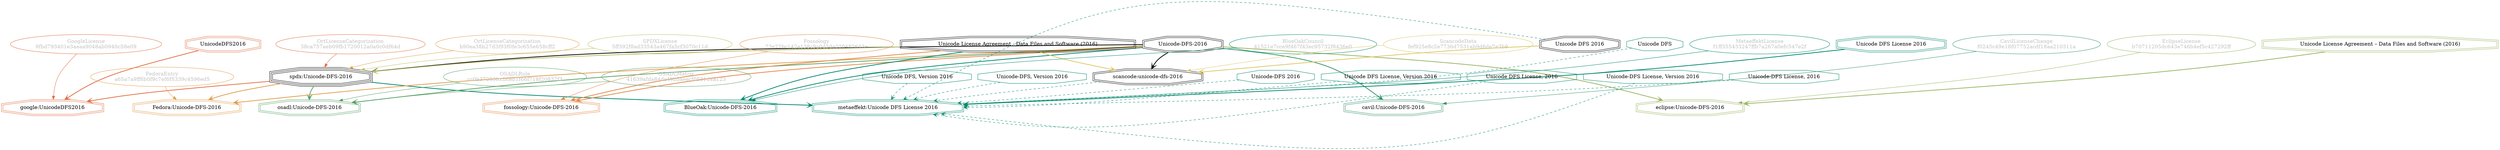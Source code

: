 strict digraph {
    node [shape=box];
    graph [splines=curved];
    4225 [label="SPDXLicense\n5ff392f8ad33543a467fa5cf3070c11d"
         ,fontcolor=gray
         ,color="#b8bf62"
         ,fillcolor="beige;1"
         ,shape=ellipse];
    4226 [label="spdx:Unicode-DFS-2016"
         ,shape=tripleoctagon];
    4227 [label="Unicode-DFS-2016"
         ,shape=doubleoctagon];
    4228 [label="Unicode License Agreement - Data Files and Software (2016)"
         ,shape=doubleoctagon];
    5590 [label="GoogleLicense\n9fbd793401e3aeaa9048ab0940c58e09"
         ,fontcolor=gray
         ,color="#e06f45"
         ,fillcolor="beige;1"
         ,shape=ellipse];
    5591 [label="google:UnicodeDFS2016"
         ,color="#e06f45"
         ,shape=doubleoctagon];
    5592 [label=UnicodeDFS2016
         ,color="#e06f45"
         ,shape=doubleoctagon];
    8464 [label="FedoraEntry\na65a7a9ff8b0f9c7ef6f5339c4596ed5"
         ,fontcolor=gray
         ,color="#e09d4b"
         ,fillcolor="beige;1"
         ,shape=ellipse];
    8465 [label="Fedora:Unicode-DFS-2016"
         ,color="#e09d4b"
         ,shape=doubleoctagon];
    9007 [label="BlueOakCouncil\n41521e7cce9f467f43ec95732f8436e0"
         ,fontcolor=gray
         ,color="#00876c"
         ,fillcolor="beige;1"
         ,shape=ellipse];
    9008 [label="BlueOak:Unicode-DFS-2016"
         ,color="#00876c"
         ,shape=doubleoctagon];
    9732 [label="OSADLRule\ncc0b37283fccbceb1f66f718f20837f3"
         ,fontcolor=gray
         ,color="#58a066"
         ,fillcolor="beige;1"
         ,shape=ellipse];
    9733 [label="osadl:Unicode-DFS-2016"
         ,color="#58a066"
         ,shape=doubleoctagon];
    9976 [label="OSADLMatrix\n41639afda84dc49b5aeecf0531d4a123"
         ,fontcolor=gray
         ,color="#58a066"
         ,fillcolor="beige;1"
         ,shape=ellipse];
    24758 [label="ScancodeData\nfef925e8c2e7736d7531ab9d6de7e3b9"
          ,fontcolor=gray
          ,color="#dac767"
          ,fillcolor="beige;1"
          ,shape=ellipse];
    24759 [label="scancode:unicode-dfs-2016"
          ,shape=doubleoctagon];
    24760 [label="Unicode DFS 2016"
          ,shape=doubleoctagon];
    27994 [label="Fossology\n73e22bc142a138c9a0d3da220482642e"
          ,fontcolor=gray
          ,color="#e18745"
          ,fillcolor="beige;1"
          ,shape=ellipse];
    27995 [label="fossology:Unicode-DFS-2016"
          ,color="#e18745"
          ,shape=doubleoctagon];
    35245 [label="OrtLicenseCategorization\n38ca757aeb09fb1720012a0a0c0df64d"
          ,fontcolor=gray
          ,color="#e06f45"
          ,fillcolor="beige;1"
          ,shape=ellipse];
    36261 [label="OrtLicenseCategorization\nb90ea38b27d3f93f0fe3c655e658cff2"
          ,fontcolor=gray
          ,color="#e09d4b"
          ,fillcolor="beige;1"
          ,shape=ellipse];
    38091 [label="CavilLicenseChange\nf0245c49e18f07752acdf18aa210311a"
          ,fontcolor=gray
          ,color="#379469"
          ,fillcolor="beige;1"
          ,shape=ellipse];
    38092 [label="cavil:Unicode-DFS-2016"
          ,color="#379469"
          ,shape=doubleoctagon];
    49225 [label="Unicode DFS"
          ,color="#00876c"
          ,shape=octagon];
    49234 [label="MetaeffektLicense\nf1ff355433247ffb7a267a0efc547e2f"
          ,fontcolor=gray
          ,color="#00876c"
          ,fillcolor="beige;1"
          ,shape=ellipse];
    49235 [label="metaeffekt:Unicode DFS License 2016"
          ,color="#00876c"
          ,shape=doubleoctagon];
    49236 [label="Unicode DFS License 2016"
          ,color="#00876c"
          ,shape=doubleoctagon];
    49237 [label="Unicode DFS, Version 2016"
          ,color="#00876c"
          ,shape=octagon];
    49238 [label="Unicode-DFS, Version 2016"
          ,color="#00876c"
          ,shape=octagon];
    49239 [label="Unicode-DFS 2016"
          ,color="#00876c"
          ,shape=octagon];
    49240 [label="Unicode DFS License, Version 2016"
          ,color="#00876c"
          ,shape=octagon];
    49241 [label="Unicode DFS License, 2016"
          ,color="#00876c"
          ,shape=octagon];
    49242 [label="Unicode-DFS License, Version 2016"
          ,color="#00876c"
          ,shape=octagon];
    49243 [label="Unicode-DFS License, 2016"
          ,color="#00876c"
          ,shape=octagon];
    54321 [label="EclipseLicense\nb70711205dc643e746b4ef5c427292ff"
          ,fontcolor=gray
          ,color="#98b561"
          ,fillcolor="beige;1"
          ,shape=ellipse];
    54322 [label="eclipse:Unicode-DFS-2016"
          ,color="#98b561"
          ,shape=doubleoctagon];
    54323 [label="Unicode License Agreement – Data Files and Software (2016)"
          ,color="#98b561"
          ,shape=doubleoctagon];
    4225 -> 4226 [weight=0.5
                 ,color="#b8bf62"];
    4226 -> 5591 [style=bold
                 ,arrowhead=vee
                 ,weight=0.7
                 ,color="#e06f45"];
    4226 -> 8465 [style=bold
                 ,arrowhead=vee
                 ,weight=0.7
                 ,color="#e09d4b"];
    4226 -> 9733 [style=bold
                 ,arrowhead=vee
                 ,weight=0.7
                 ,color="#58a066"];
    4226 -> 49235 [style=bold
                  ,arrowhead=vee
                  ,weight=0.7
                  ,color="#00876c"];
    4227 -> 4226 [style=bold
                 ,arrowhead=vee
                 ,weight=0.7];
    4227 -> 8465 [style=bold
                 ,arrowhead=vee
                 ,weight=0.7
                 ,color="#e09d4b"];
    4227 -> 9008 [style=bold
                 ,arrowhead=vee
                 ,weight=0.7
                 ,color="#00876c"];
    4227 -> 9733 [style=bold
                 ,arrowhead=vee
                 ,weight=0.7
                 ,color="#58a066"];
    4227 -> 24759 [style=bold
                  ,arrowhead=vee
                  ,weight=0.7];
    4227 -> 27995 [style=bold
                  ,arrowhead=vee
                  ,weight=0.7
                  ,color="#e18745"];
    4227 -> 38092 [style=bold
                  ,arrowhead=vee
                  ,weight=0.7
                  ,color="#379469"];
    4227 -> 38092 [style=bold
                  ,arrowhead=vee
                  ,weight=0.7
                  ,color="#379469"];
    4227 -> 54322 [style=bold
                  ,arrowhead=vee
                  ,weight=0.7
                  ,color="#98b561"];
    4228 -> 4226 [style=bold
                 ,arrowhead=vee
                 ,weight=0.7
                 ,color="#b8bf62"];
    4228 -> 9008 [style=bold
                 ,arrowhead=vee
                 ,weight=0.7
                 ,color="#00876c"];
    4228 -> 24759 [style=bold
                  ,arrowhead=vee
                  ,weight=0.7
                  ,color="#dac767"];
    4228 -> 27995 [style=bold
                  ,arrowhead=vee
                  ,weight=0.7
                  ,color="#e18745"];
    5590 -> 5591 [weight=0.5
                 ,color="#e06f45"];
    5592 -> 5591 [style=bold
                 ,arrowhead=vee
                 ,weight=0.7
                 ,color="#e06f45"];
    8464 -> 8465 [weight=0.5
                 ,color="#e09d4b"];
    9007 -> 9008 [weight=0.5
                 ,color="#00876c"];
    9732 -> 9733 [weight=0.5
                 ,color="#58a066"];
    9976 -> 9733 [weight=0.5
                 ,color="#58a066"];
    24758 -> 24759 [weight=0.5
                   ,color="#dac767"];
    24759 -> 49235 [style=dashed
                   ,arrowhead=vee
                   ,weight=0.5
                   ,color="#00876c"];
    24760 -> 24759 [style=bold
                   ,arrowhead=vee
                   ,weight=0.7
                   ,color="#dac767"];
    24760 -> 49235 [style=dashed
                   ,arrowhead=vee
                   ,weight=0.5
                   ,color="#00876c"];
    27994 -> 27995 [weight=0.5
                   ,color="#e18745"];
    35245 -> 4226 [weight=0.5
                  ,color="#e06f45"];
    36261 -> 4226 [weight=0.5
                  ,color="#e09d4b"];
    38091 -> 38092 [weight=0.5
                   ,color="#379469"];
    49225 -> 49235 [style=dashed
                   ,arrowhead=vee
                   ,weight=0.5
                   ,color="#00876c"];
    49234 -> 49235 [weight=0.5
                   ,color="#00876c"];
    49236 -> 49235 [style=bold
                   ,arrowhead=vee
                   ,weight=0.7
                   ,color="#00876c"];
    49237 -> 49235 [style=dashed
                   ,arrowhead=vee
                   ,weight=0.5
                   ,color="#00876c"];
    49238 -> 49235 [style=dashed
                   ,arrowhead=vee
                   ,weight=0.5
                   ,color="#00876c"];
    49239 -> 49235 [style=dashed
                   ,arrowhead=vee
                   ,weight=0.5
                   ,color="#00876c"];
    49240 -> 49235 [style=dashed
                   ,arrowhead=vee
                   ,weight=0.5
                   ,color="#00876c"];
    49241 -> 49235 [style=dashed
                   ,arrowhead=vee
                   ,weight=0.5
                   ,color="#00876c"];
    49242 -> 49235 [style=dashed
                   ,arrowhead=vee
                   ,weight=0.5
                   ,color="#00876c"];
    49243 -> 49235 [style=dashed
                   ,arrowhead=vee
                   ,weight=0.5
                   ,color="#00876c"];
    54321 -> 54322 [weight=0.5
                   ,color="#98b561"];
    54323 -> 54322 [style=bold
                   ,arrowhead=vee
                   ,weight=0.7
                   ,color="#98b561"];
}
